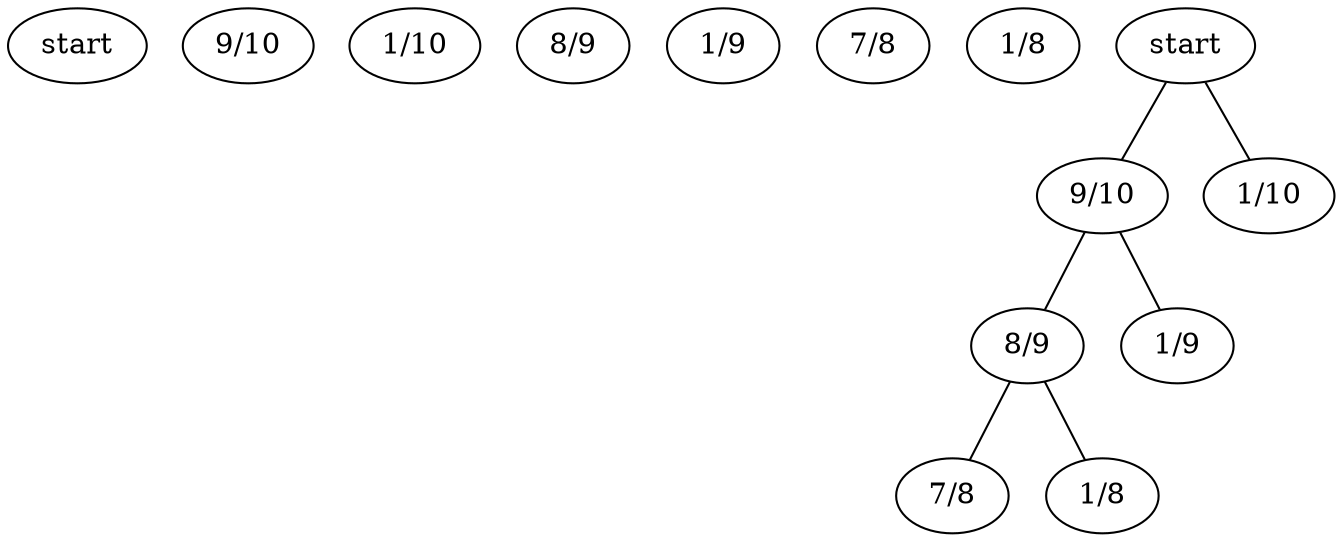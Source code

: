 graph vehd_head_is_cool {
	root [label=start]
	"1W" [label="9/10"]
	"1L" [label="1/10"]
	"2W" [label="8/9"]
	"2L" [label="1/9"]
	"3W" [label="7/8"]
	"3L" [label="1/8"]
	start -- "9/10"
	start -- "1/10"
	"9/10" -- "8/9"
	"9/10" -- "1/9"
	"8/9" -- "7/8"
	"8/9" -- "1/8"
}
